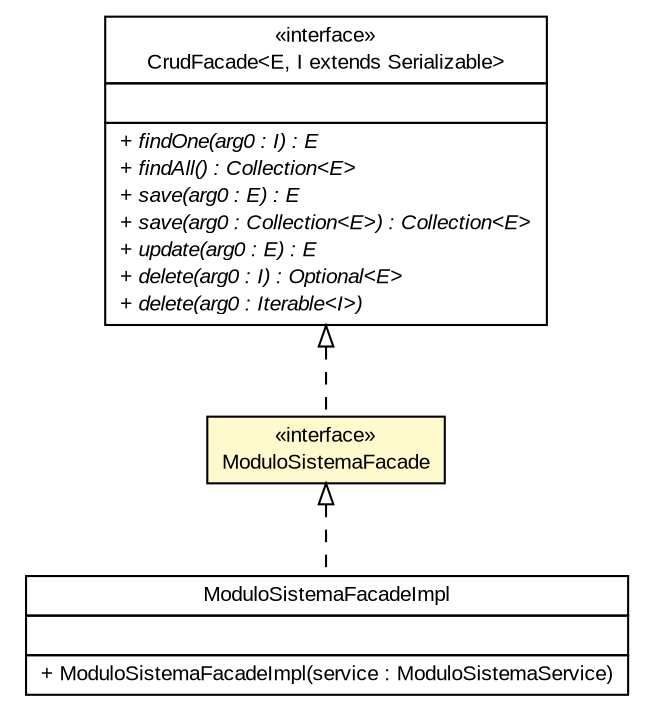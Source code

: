 #!/usr/local/bin/dot
#
# Class diagram 
# Generated by UMLGraph version R5_6 (http://www.umlgraph.org/)
#

digraph G {
	edge [fontname="arial",fontsize=10,labelfontname="arial",labelfontsize=10];
	node [fontname="arial",fontsize=10,shape=plaintext];
	nodesep=0.25;
	ranksep=0.5;
	// br.gov.to.sefaz.seg.business.gestao.facade.ModuloSistemaFacade
	c27951 [label=<<table title="br.gov.to.sefaz.seg.business.gestao.facade.ModuloSistemaFacade" border="0" cellborder="1" cellspacing="0" cellpadding="2" port="p" bgcolor="lemonChiffon" href="./ModuloSistemaFacade.html">
		<tr><td><table border="0" cellspacing="0" cellpadding="1">
<tr><td align="center" balign="center"> &#171;interface&#187; </td></tr>
<tr><td align="center" balign="center"> ModuloSistemaFacade </td></tr>
		</table></td></tr>
		</table>>, URL="./ModuloSistemaFacade.html", fontname="arial", fontcolor="black", fontsize=10.0];
	// br.gov.to.sefaz.seg.business.gestao.facade.impl.ModuloSistemaFacadeImpl
	c27965 [label=<<table title="br.gov.to.sefaz.seg.business.gestao.facade.impl.ModuloSistemaFacadeImpl" border="0" cellborder="1" cellspacing="0" cellpadding="2" port="p" href="./impl/ModuloSistemaFacadeImpl.html">
		<tr><td><table border="0" cellspacing="0" cellpadding="1">
<tr><td align="center" balign="center"> ModuloSistemaFacadeImpl </td></tr>
		</table></td></tr>
		<tr><td><table border="0" cellspacing="0" cellpadding="1">
<tr><td align="left" balign="left">  </td></tr>
		</table></td></tr>
		<tr><td><table border="0" cellspacing="0" cellpadding="1">
<tr><td align="left" balign="left"> + ModuloSistemaFacadeImpl(service : ModuloSistemaService) </td></tr>
		</table></td></tr>
		</table>>, URL="./impl/ModuloSistemaFacadeImpl.html", fontname="arial", fontcolor="black", fontsize=10.0];
	//br.gov.to.sefaz.seg.business.gestao.facade.ModuloSistemaFacade implements br.gov.to.sefaz.business.facade.CrudFacade<E, I extends java.io.Serializable>
	c28132:p -> c27951:p [dir=back,arrowtail=empty,style=dashed];
	//br.gov.to.sefaz.seg.business.gestao.facade.impl.ModuloSistemaFacadeImpl implements br.gov.to.sefaz.seg.business.gestao.facade.ModuloSistemaFacade
	c27951:p -> c27965:p [dir=back,arrowtail=empty,style=dashed];
	// br.gov.to.sefaz.business.facade.CrudFacade<E, I extends java.io.Serializable>
	c28132 [label=<<table title="br.gov.to.sefaz.business.facade.CrudFacade" border="0" cellborder="1" cellspacing="0" cellpadding="2" port="p" href="http://java.sun.com/j2se/1.4.2/docs/api/br/gov/to/sefaz/business/facade/CrudFacade.html">
		<tr><td><table border="0" cellspacing="0" cellpadding="1">
<tr><td align="center" balign="center"> &#171;interface&#187; </td></tr>
<tr><td align="center" balign="center"> CrudFacade&lt;E, I extends Serializable&gt; </td></tr>
		</table></td></tr>
		<tr><td><table border="0" cellspacing="0" cellpadding="1">
<tr><td align="left" balign="left">  </td></tr>
		</table></td></tr>
		<tr><td><table border="0" cellspacing="0" cellpadding="1">
<tr><td align="left" balign="left"><font face="arial italic" point-size="10.0"> + findOne(arg0 : I) : E </font></td></tr>
<tr><td align="left" balign="left"><font face="arial italic" point-size="10.0"> + findAll() : Collection&lt;E&gt; </font></td></tr>
<tr><td align="left" balign="left"><font face="arial italic" point-size="10.0"> + save(arg0 : E) : E </font></td></tr>
<tr><td align="left" balign="left"><font face="arial italic" point-size="10.0"> + save(arg0 : Collection&lt;E&gt;) : Collection&lt;E&gt; </font></td></tr>
<tr><td align="left" balign="left"><font face="arial italic" point-size="10.0"> + update(arg0 : E) : E </font></td></tr>
<tr><td align="left" balign="left"><font face="arial italic" point-size="10.0"> + delete(arg0 : I) : Optional&lt;E&gt; </font></td></tr>
<tr><td align="left" balign="left"><font face="arial italic" point-size="10.0"> + delete(arg0 : Iterable&lt;I&gt;) </font></td></tr>
		</table></td></tr>
		</table>>, URL="http://java.sun.com/j2se/1.4.2/docs/api/br/gov/to/sefaz/business/facade/CrudFacade.html", fontname="arial", fontcolor="black", fontsize=10.0];
}

